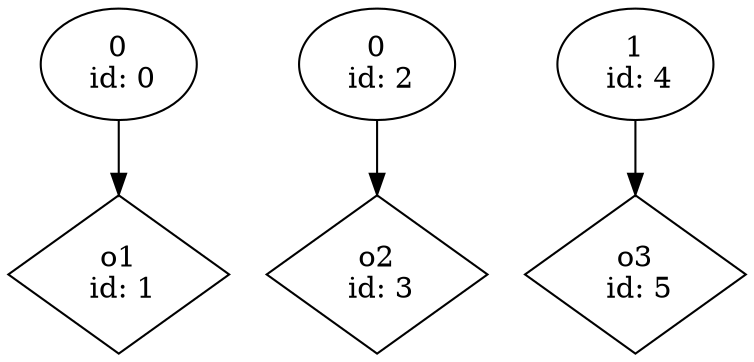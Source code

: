 digraph G {
n0 [label="0\n id: 0"];
n1 [label="o1\n id: 1",shape="diamond"];
n2 [label="0\n id: 2"];
n3 [label="o2\n id: 3",shape="diamond"];
n4 [label="1\n id: 4"];
n5 [label="o3\n id: 5",shape="diamond"];
n0 -> n1
n2 -> n3
n4 -> n5
}